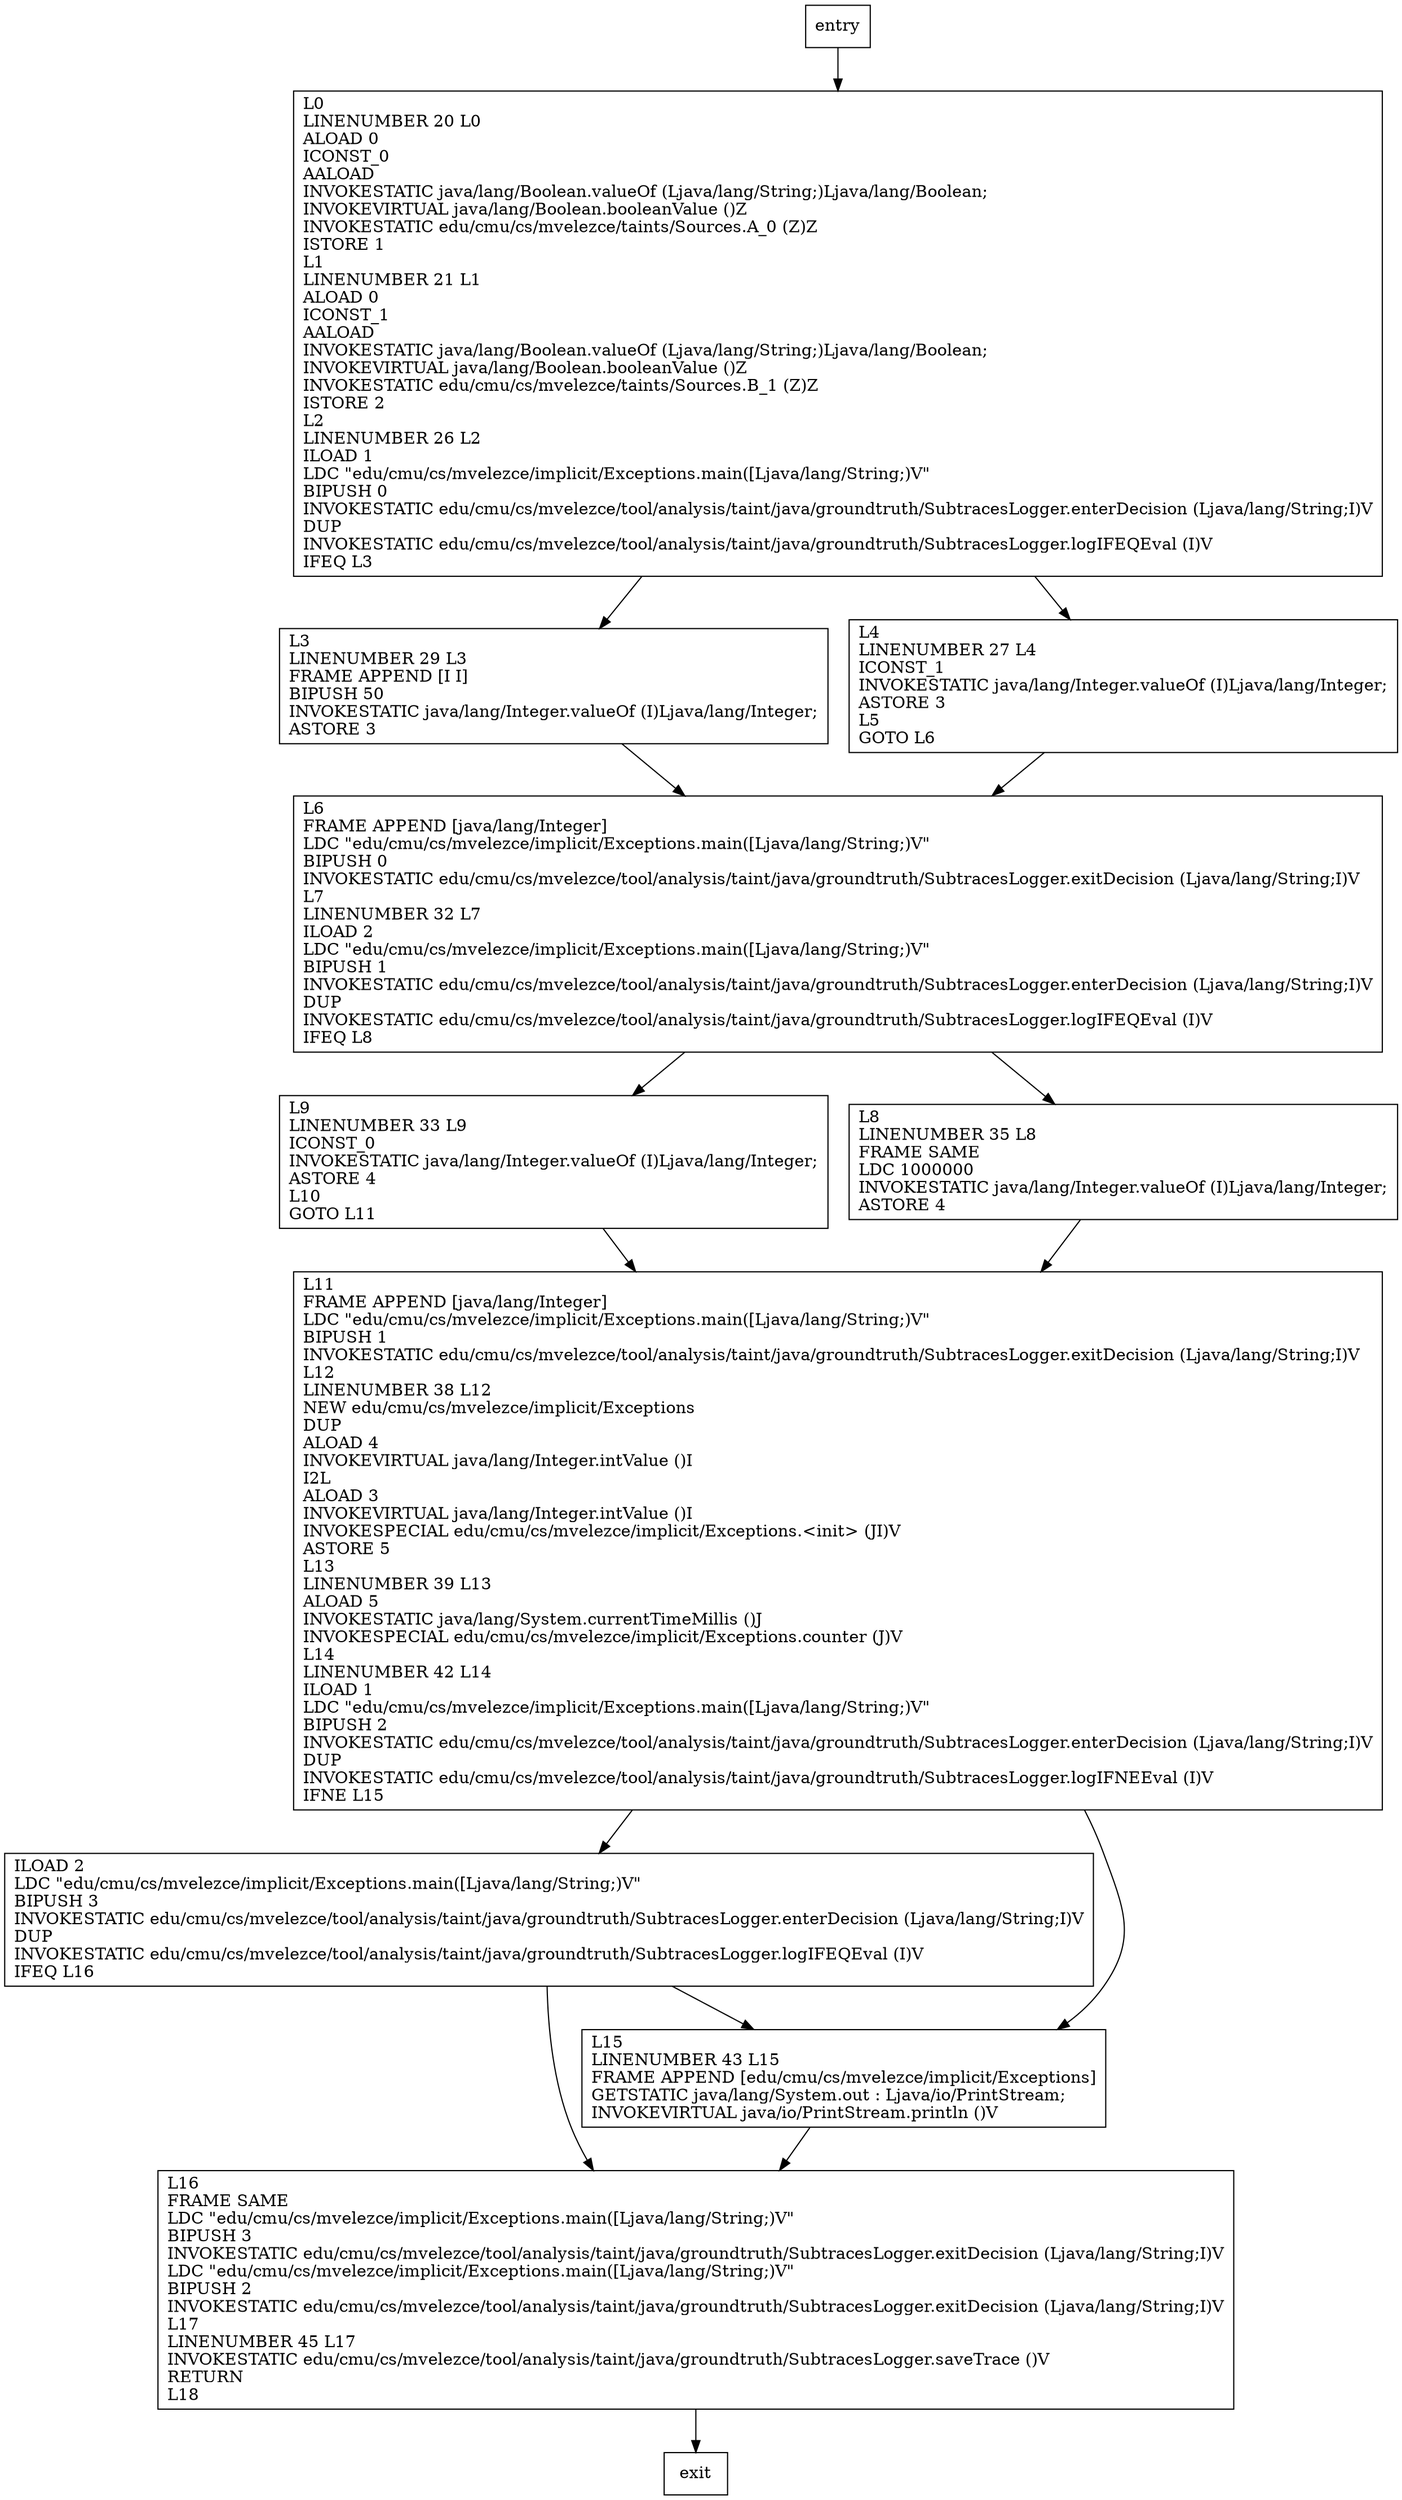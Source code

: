 digraph main {
node [shape=record];
68274902 [label="L9\lLINENUMBER 33 L9\lICONST_0\lINVOKESTATIC java/lang/Integer.valueOf (I)Ljava/lang/Integer;\lASTORE 4\lL10\lGOTO L11\l"];
818496289 [label="L8\lLINENUMBER 35 L8\lFRAME SAME\lLDC 1000000\lINVOKESTATIC java/lang/Integer.valueOf (I)Ljava/lang/Integer;\lASTORE 4\l"];
467312945 [label="L3\lLINENUMBER 29 L3\lFRAME APPEND [I I]\lBIPUSH 50\lINVOKESTATIC java/lang/Integer.valueOf (I)Ljava/lang/Integer;\lASTORE 3\l"];
1861150319 [label="L6\lFRAME APPEND [java/lang/Integer]\lLDC \"edu/cmu/cs/mvelezce/implicit/Exceptions.main([Ljava/lang/String;)V\"\lBIPUSH 0\lINVOKESTATIC edu/cmu/cs/mvelezce/tool/analysis/taint/java/groundtruth/SubtracesLogger.exitDecision (Ljava/lang/String;I)V\lL7\lLINENUMBER 32 L7\lILOAD 2\lLDC \"edu/cmu/cs/mvelezce/implicit/Exceptions.main([Ljava/lang/String;)V\"\lBIPUSH 1\lINVOKESTATIC edu/cmu/cs/mvelezce/tool/analysis/taint/java/groundtruth/SubtracesLogger.enterDecision (Ljava/lang/String;I)V\lDUP\lINVOKESTATIC edu/cmu/cs/mvelezce/tool/analysis/taint/java/groundtruth/SubtracesLogger.logIFEQEval (I)V\lIFEQ L8\l"];
2008261824 [label="L0\lLINENUMBER 20 L0\lALOAD 0\lICONST_0\lAALOAD\lINVOKESTATIC java/lang/Boolean.valueOf (Ljava/lang/String;)Ljava/lang/Boolean;\lINVOKEVIRTUAL java/lang/Boolean.booleanValue ()Z\lINVOKESTATIC edu/cmu/cs/mvelezce/taints/Sources.A_0 (Z)Z\lISTORE 1\lL1\lLINENUMBER 21 L1\lALOAD 0\lICONST_1\lAALOAD\lINVOKESTATIC java/lang/Boolean.valueOf (Ljava/lang/String;)Ljava/lang/Boolean;\lINVOKEVIRTUAL java/lang/Boolean.booleanValue ()Z\lINVOKESTATIC edu/cmu/cs/mvelezce/taints/Sources.B_1 (Z)Z\lISTORE 2\lL2\lLINENUMBER 26 L2\lILOAD 1\lLDC \"edu/cmu/cs/mvelezce/implicit/Exceptions.main([Ljava/lang/String;)V\"\lBIPUSH 0\lINVOKESTATIC edu/cmu/cs/mvelezce/tool/analysis/taint/java/groundtruth/SubtracesLogger.enterDecision (Ljava/lang/String;I)V\lDUP\lINVOKESTATIC edu/cmu/cs/mvelezce/tool/analysis/taint/java/groundtruth/SubtracesLogger.logIFEQEval (I)V\lIFEQ L3\l"];
868283776 [label="L4\lLINENUMBER 27 L4\lICONST_1\lINVOKESTATIC java/lang/Integer.valueOf (I)Ljava/lang/Integer;\lASTORE 3\lL5\lGOTO L6\l"];
2127871776 [label="L11\lFRAME APPEND [java/lang/Integer]\lLDC \"edu/cmu/cs/mvelezce/implicit/Exceptions.main([Ljava/lang/String;)V\"\lBIPUSH 1\lINVOKESTATIC edu/cmu/cs/mvelezce/tool/analysis/taint/java/groundtruth/SubtracesLogger.exitDecision (Ljava/lang/String;I)V\lL12\lLINENUMBER 38 L12\lNEW edu/cmu/cs/mvelezce/implicit/Exceptions\lDUP\lALOAD 4\lINVOKEVIRTUAL java/lang/Integer.intValue ()I\lI2L\lALOAD 3\lINVOKEVIRTUAL java/lang/Integer.intValue ()I\lINVOKESPECIAL edu/cmu/cs/mvelezce/implicit/Exceptions.\<init\> (JI)V\lASTORE 5\lL13\lLINENUMBER 39 L13\lALOAD 5\lINVOKESTATIC java/lang/System.currentTimeMillis ()J\lINVOKESPECIAL edu/cmu/cs/mvelezce/implicit/Exceptions.counter (J)V\lL14\lLINENUMBER 42 L14\lILOAD 1\lLDC \"edu/cmu/cs/mvelezce/implicit/Exceptions.main([Ljava/lang/String;)V\"\lBIPUSH 2\lINVOKESTATIC edu/cmu/cs/mvelezce/tool/analysis/taint/java/groundtruth/SubtracesLogger.enterDecision (Ljava/lang/String;I)V\lDUP\lINVOKESTATIC edu/cmu/cs/mvelezce/tool/analysis/taint/java/groundtruth/SubtracesLogger.logIFNEEval (I)V\lIFNE L15\l"];
1843253845 [label="ILOAD 2\lLDC \"edu/cmu/cs/mvelezce/implicit/Exceptions.main([Ljava/lang/String;)V\"\lBIPUSH 3\lINVOKESTATIC edu/cmu/cs/mvelezce/tool/analysis/taint/java/groundtruth/SubtracesLogger.enterDecision (Ljava/lang/String;I)V\lDUP\lINVOKESTATIC edu/cmu/cs/mvelezce/tool/analysis/taint/java/groundtruth/SubtracesLogger.logIFEQEval (I)V\lIFEQ L16\l"];
393692292 [label="L16\lFRAME SAME\lLDC \"edu/cmu/cs/mvelezce/implicit/Exceptions.main([Ljava/lang/String;)V\"\lBIPUSH 3\lINVOKESTATIC edu/cmu/cs/mvelezce/tool/analysis/taint/java/groundtruth/SubtracesLogger.exitDecision (Ljava/lang/String;I)V\lLDC \"edu/cmu/cs/mvelezce/implicit/Exceptions.main([Ljava/lang/String;)V\"\lBIPUSH 2\lINVOKESTATIC edu/cmu/cs/mvelezce/tool/analysis/taint/java/groundtruth/SubtracesLogger.exitDecision (Ljava/lang/String;I)V\lL17\lLINENUMBER 45 L17\lINVOKESTATIC edu/cmu/cs/mvelezce/tool/analysis/taint/java/groundtruth/SubtracesLogger.saveTrace ()V\lRETURN\lL18\l"];
1737548555 [label="L15\lLINENUMBER 43 L15\lFRAME APPEND [edu/cmu/cs/mvelezce/implicit/Exceptions]\lGETSTATIC java/lang/System.out : Ljava/io/PrintStream;\lINVOKEVIRTUAL java/io/PrintStream.println ()V\l"];
entry;
exit;
68274902 -> 2127871776;
818496289 -> 2127871776;
1861150319 -> 68274902;
1861150319 -> 818496289;
393692292 -> exit;
entry -> 2008261824;
467312945 -> 1861150319;
2008261824 -> 467312945;
2008261824 -> 868283776;
868283776 -> 1861150319;
2127871776 -> 1843253845;
2127871776 -> 1737548555;
1843253845 -> 393692292;
1843253845 -> 1737548555;
1737548555 -> 393692292;
}
